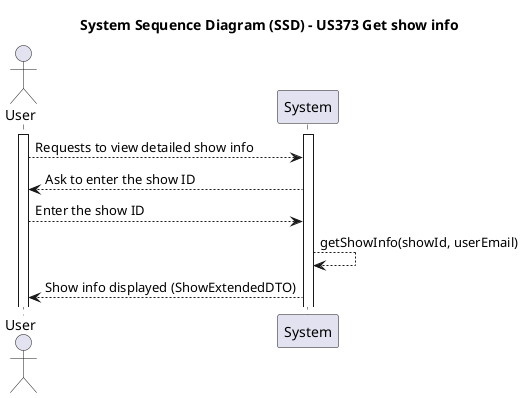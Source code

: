 @startuml
actor User
participant System

title System Sequence Diagram (SSD) - US373 Get show info

activate User
activate System
    User --> System : Requests to view detailed show info
    System --> User : Ask to enter the show ID
    User --> System : Enter the show ID

    System --> System : getShowInfo(showId, userEmail)
    System --> User : Show info displayed (ShowExtendedDTO)

@enduml